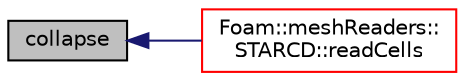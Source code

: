 digraph "collapse"
{
  bgcolor="transparent";
  edge [fontname="Helvetica",fontsize="10",labelfontname="Helvetica",labelfontsize="10"];
  node [fontname="Helvetica",fontsize="10",shape=record];
  rankdir="LR";
  Node1 [label="collapse",height=0.2,width=0.4,color="black", fillcolor="grey75", style="filled", fontcolor="black"];
  Node1 -> Node2 [dir="back",color="midnightblue",fontsize="10",style="solid",fontname="Helvetica"];
  Node2 [label="Foam::meshReaders::\lSTARCD::readCells",height=0.2,width=0.4,color="red",URL="$a02439.html#ac92ac489841efbc9ad374e345bdb2cc2",tooltip="Read cell connectivities from file. "];
}
